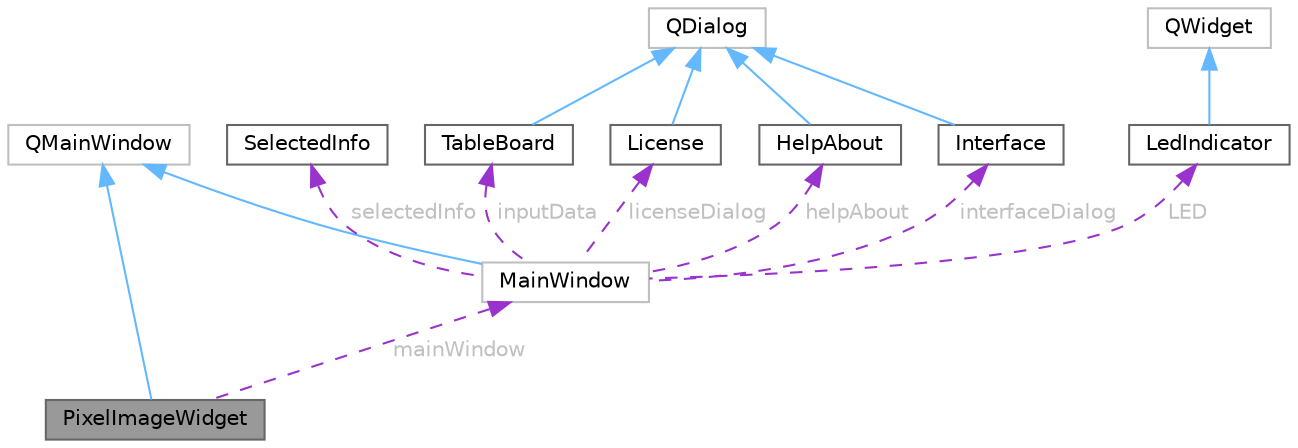 digraph "PixelImageWidget"
{
 // LATEX_PDF_SIZE
  bgcolor="transparent";
  edge [fontname=Helvetica,fontsize=10,labelfontname=Helvetica,labelfontsize=10];
  node [fontname=Helvetica,fontsize=10,shape=box,height=0.2,width=0.4];
  Node1 [id="Node000001",label="PixelImageWidget",height=0.2,width=0.4,color="gray40", fillcolor="grey60", style="filled", fontcolor="black",tooltip="The PixelImageWidget class represents a custom widget that displays a pixelated image and handles app..."];
  Node2 -> Node1 [id="edge1_Node000001_Node000002",dir="back",color="steelblue1",style="solid",tooltip=" "];
  Node2 [id="Node000002",label="QMainWindow",height=0.2,width=0.4,color="grey75", fillcolor="white", style="filled",tooltip=" "];
  Node3 -> Node1 [id="edge2_Node000001_Node000003",dir="back",color="darkorchid3",style="dashed",tooltip=" ",label=" mainWindow",fontcolor="grey" ];
  Node3 [id="Node000003",label="MainWindow",height=0.2,width=0.4,color="grey75", fillcolor="white", style="filled",URL="$class_main_window.html",tooltip=" "];
  Node2 -> Node3 [id="edge3_Node000003_Node000002",dir="back",color="steelblue1",style="solid",tooltip=" "];
  Node4 -> Node3 [id="edge4_Node000003_Node000004",dir="back",color="darkorchid3",style="dashed",tooltip=" ",label=" selectedInfo",fontcolor="grey" ];
  Node4 [id="Node000004",label="SelectedInfo",height=0.2,width=0.4,color="gray40", fillcolor="white", style="filled",URL="$struct_selected_info.html",tooltip="The SelectedInfo struct holds selected information related to a device or configuration."];
  Node5 -> Node3 [id="edge5_Node000003_Node000005",dir="back",color="darkorchid3",style="dashed",tooltip=" ",label=" inputData",fontcolor="grey" ];
  Node5 [id="Node000005",label="TableBoard",height=0.2,width=0.4,color="gray40", fillcolor="white", style="filled",URL="$class_table_board.html",tooltip="Dialog window for managing and displaying water meter test data in a table format."];
  Node6 -> Node5 [id="edge6_Node000005_Node000006",dir="back",color="steelblue1",style="solid",tooltip=" "];
  Node6 [id="Node000006",label="QDialog",height=0.2,width=0.4,color="grey75", fillcolor="white", style="filled",tooltip=" "];
  Node7 -> Node3 [id="edge7_Node000003_Node000007",dir="back",color="darkorchid3",style="dashed",tooltip=" ",label=" licenseDialog",fontcolor="grey" ];
  Node7 [id="Node000007",label="License",height=0.2,width=0.4,color="gray40", fillcolor="white", style="filled",URL="$class_license.html",tooltip="The License class represents a dialog for displaying license information."];
  Node6 -> Node7 [id="edge8_Node000007_Node000006",dir="back",color="steelblue1",style="solid",tooltip=" "];
  Node8 -> Node3 [id="edge9_Node000003_Node000008",dir="back",color="darkorchid3",style="dashed",tooltip=" ",label=" helpAbout",fontcolor="grey" ];
  Node8 [id="Node000008",label="HelpAbout",height=0.2,width=0.4,color="gray40", fillcolor="white", style="filled",URL="$class_help_about.html",tooltip="HelpAbout class represents a dialog for displaying Help/About information."];
  Node6 -> Node8 [id="edge10_Node000008_Node000006",dir="back",color="steelblue1",style="solid",tooltip=" "];
  Node9 -> Node3 [id="edge11_Node000003_Node000009",dir="back",color="darkorchid3",style="dashed",tooltip=" ",label=" interfaceDialog",fontcolor="grey" ];
  Node9 [id="Node000009",label="Interface",height=0.2,width=0.4,color="gray40", fillcolor="white", style="filled",URL="$class_interface.html",tooltip="The Interface class represents a dialog window for configuring and managing settings."];
  Node6 -> Node9 [id="edge12_Node000009_Node000006",dir="back",color="steelblue1",style="solid",tooltip=" "];
  Node10 -> Node3 [id="edge13_Node000003_Node000010",dir="back",color="darkorchid3",style="dashed",tooltip=" ",label=" LED",fontcolor="grey" ];
  Node10 [id="Node000010",label="LedIndicator",height=0.2,width=0.4,color="gray40", fillcolor="white", style="filled",URL="$class_led_indicator.html",tooltip="The LedIndicator class represents a custom LED indicator widget."];
  Node11 -> Node10 [id="edge14_Node000010_Node000011",dir="back",color="steelblue1",style="solid",tooltip=" "];
  Node11 [id="Node000011",label="QWidget",height=0.2,width=0.4,color="grey75", fillcolor="white", style="filled",tooltip=" "];
}
